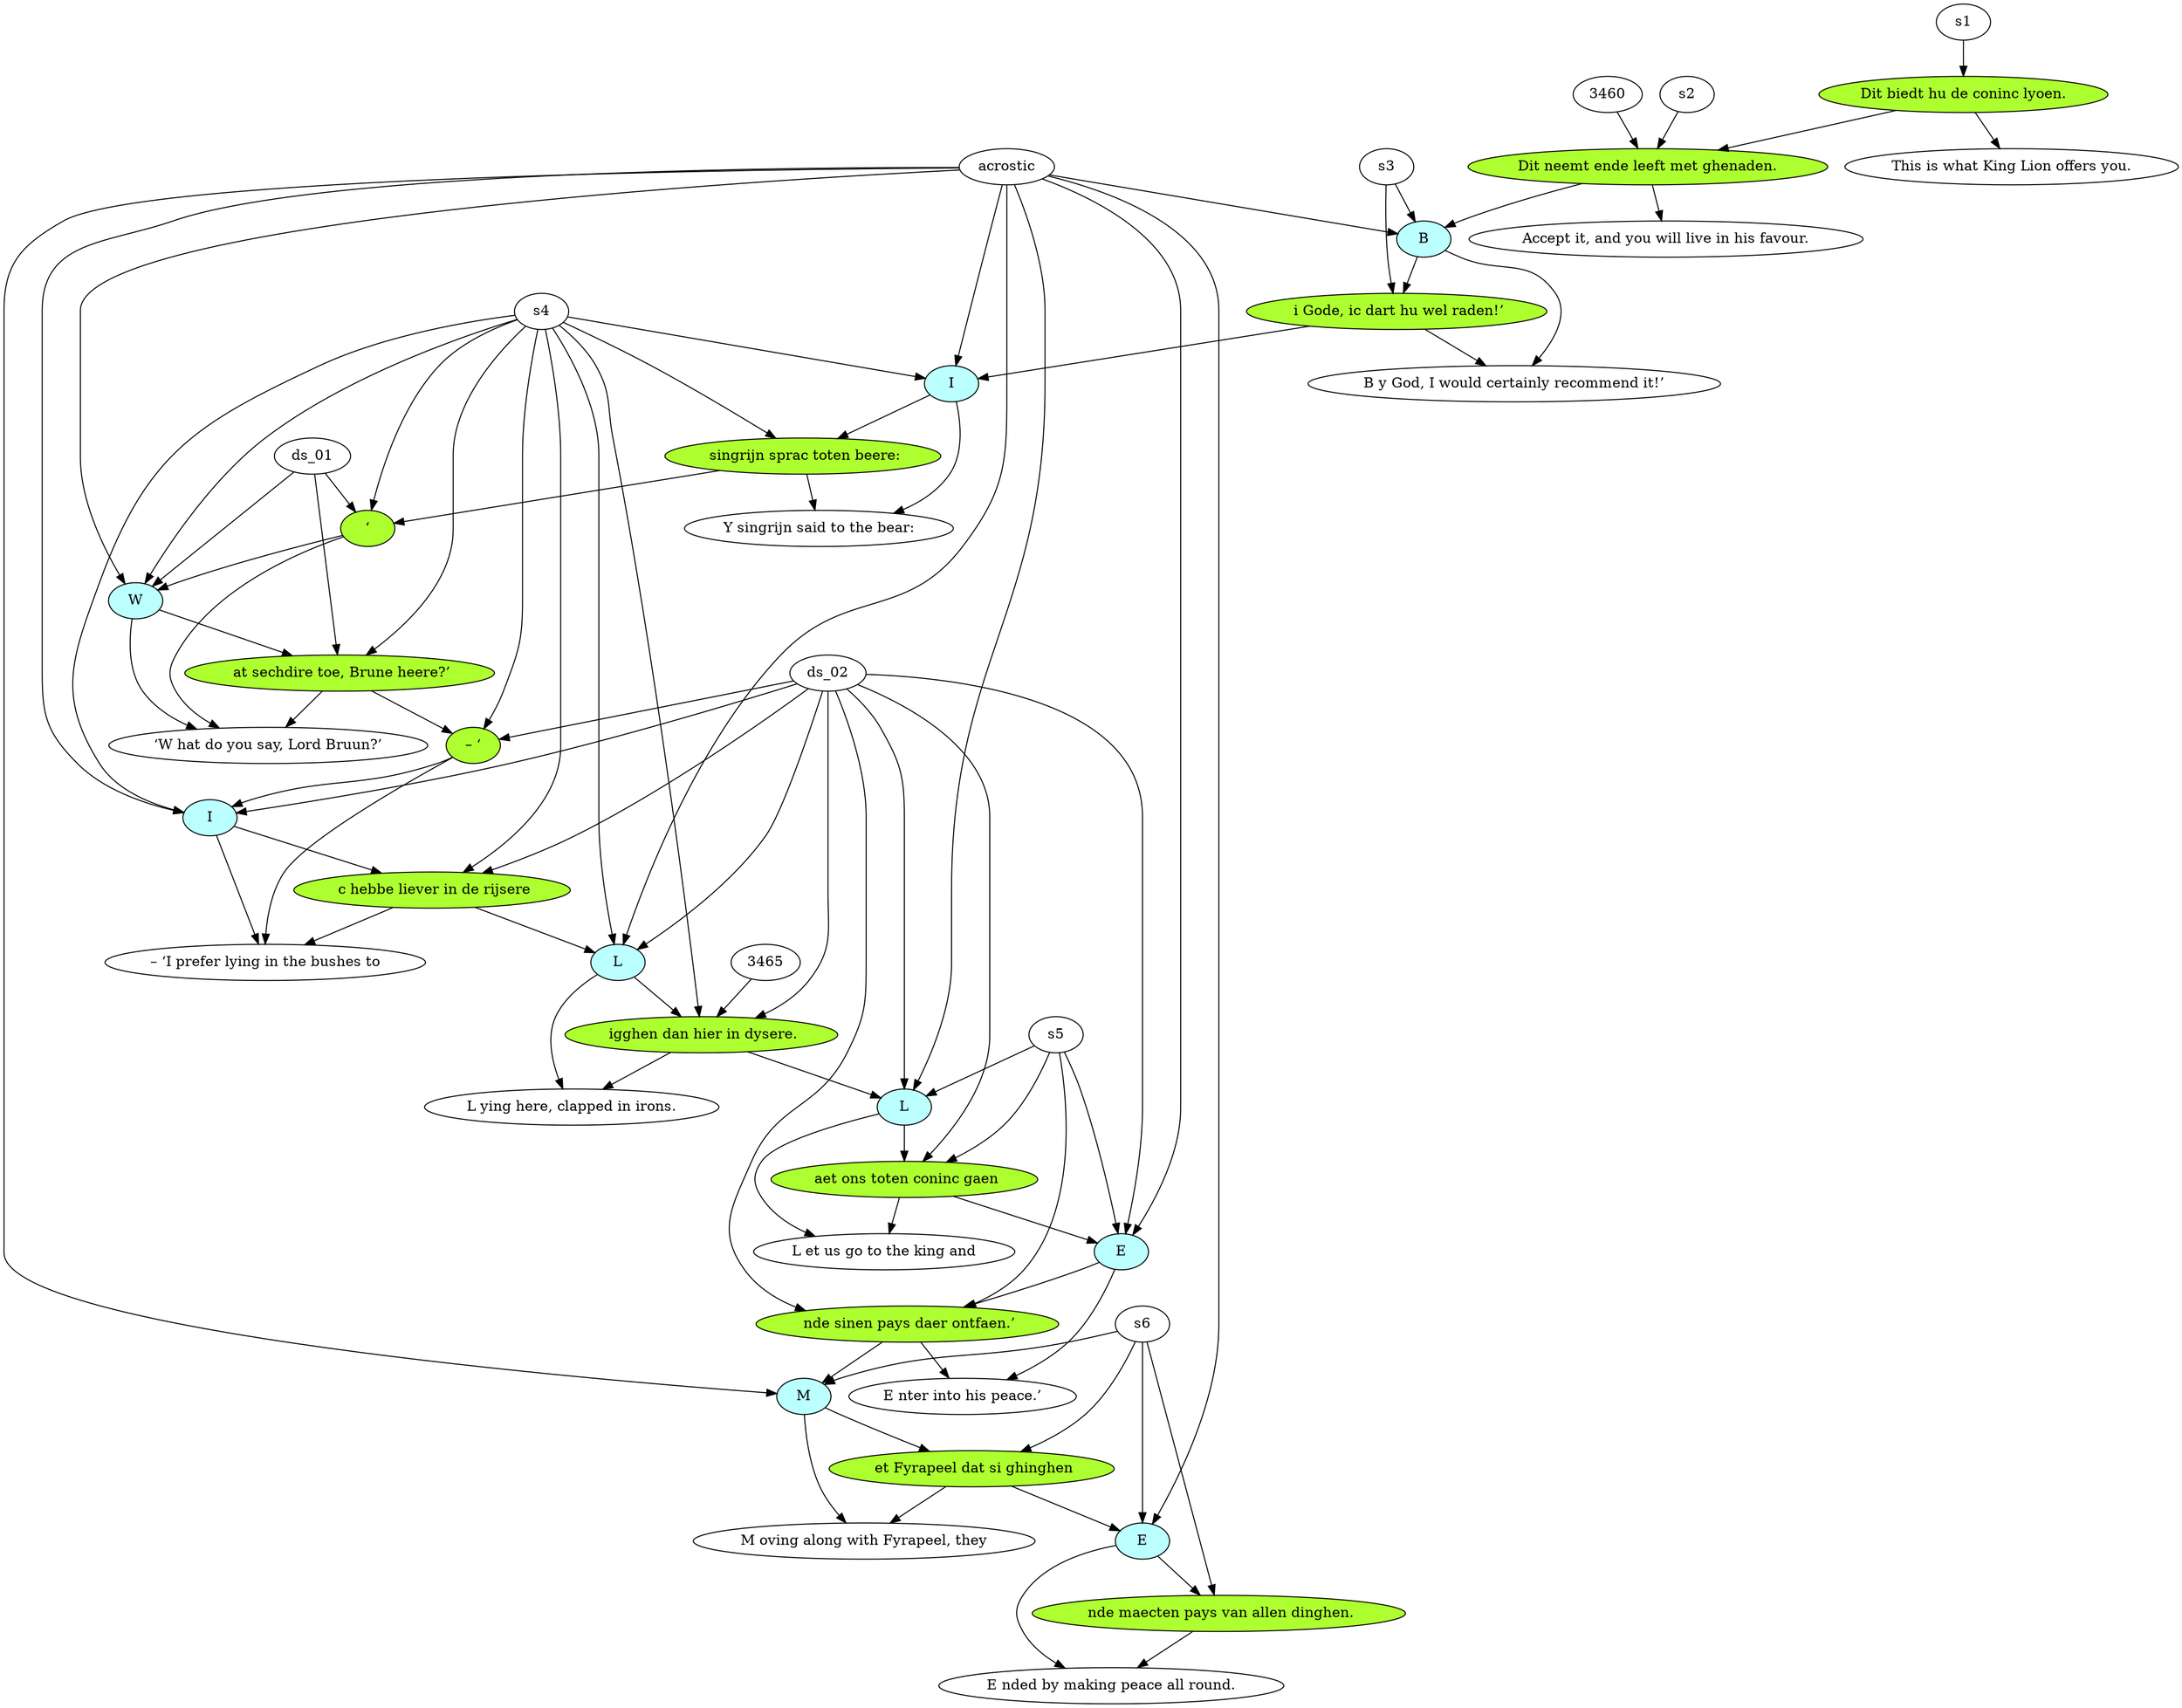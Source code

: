 digraph {
  v001 -> v002
  v002 -> ac01
  ac01 -> v003
  v003 -> ac02
  ac02 -> v004
  v004 -> v005_01
  v005_01 -> ac03
  ac03 -> v005_02
  v005_02 -> v006_01
  v006_01 -> ac04
  ac04 -> v006_02
  v006_02 -> ac05
  ac05 -> v007
  v007 -> ac06
  ac06 -> v008
  v008 -> ac07
  ac07 -> v009
  v009 -> ac08
  ac08 -> v010
  v010 -> ac09
  ac09 -> v011

  ln_v002 -> v002
  ln_v007 -> v007

  v001 -> t001
  v002 -> t002
  ac01 -> t003
  v003 -> t003
  ac02 -> t004
  v004 -> t004
  v005_01 -> t005
  ac03 -> t005
  v005_02 -> t005
  v006_01 -> t006
  ac04 -> t006
  v006_02 -> t006
  ac05 -> t007
  v007 -> t007
  ac06 -> t008
  v008 -> t008
  ac07 -> t009
  v009 -> t009
  ac08 -> t010
  v010 -> t010
  ac09 -> t011
  v011 -> t011

  s001 -> v001
  s002 -> v002
  s003 -> ac01
  s003 -> v003
  s004 -> ac02
  s004 -> v004
  s004 -> v005_01
  s004 -> ac03
  s004 -> v005_02
  s004 -> v006_01
  s004 -> ac04
  s004 -> v006_02
  s004 -> ac05
  s004 -> v007
  s005 -> ac06
  s005 -> v008
  s005 -> ac07
  s005 -> v009
  s006 -> ac08
  s006 -> v010
  s006 -> ac09
  s006 -> v011

  ac -> ac01
  ac -> ac02
  ac -> ac03
  ac -> ac04
  ac -> ac05
  ac -> ac06
  ac -> ac07
  ac -> ac08
  ac -> ac09

  ds_01 -> v005_01
  ds_01 -> ac03
  ds_01 -> v005_02

  ds_02 -> v006_01
  ds_02 -> ac04
  ds_02 -> v006_02
  ds_02 -> ac05
  ds_02 -> v007
  ds_02 -> ac06
  ds_02 -> v008
  ds_02 -> ac07
  ds_02 -> v009

  v001 [ label = "Dit biedt hu de coninc lyoen.",fillcolor="greenyellow",style="filled" ]
  v002 [ label = "Dit neemt ende leeft met ghenaden.",fillcolor="greenyellow",style="filled" ]
  ac01 [ label = "B",fillcolor="paleturquoise1",style="filled" ]
  v003 [ label = " i Gode, ic dart hu wel raden!’",fillcolor="greenyellow",style="filled" ]
  ac02 [ label = "I",fillcolor="paleturquoise1",style="filled" ]
  v004 [ label = " singrijn sprac toten beere:",fillcolor="greenyellow",style="filled" ]
  v005_01 [ label = "‘",fillcolor="greenyellow",style="filled" ]
  ac03 [ label = "W",fillcolor="paleturquoise1",style="filled" ]
  v005_02 [ label = " at sechdire toe, Brune heere?’",fillcolor="greenyellow",style="filled" ]
  v006_01 [ label = "– ‘",fillcolor="greenyellow",style="filled" ]
  ac04 [ label = "I",fillcolor="paleturquoise1",style="filled" ]
  v006_02 [ label = " c hebbe liever in de rijsere",fillcolor="greenyellow",style="filled" ]
  ac05 [ label = "L",fillcolor="paleturquoise1",style="filled" ]
  v007 [ label = " igghen dan hier in dysere.",fillcolor="greenyellow",style="filled" ]
  ac06 [ label = "L",fillcolor="paleturquoise1",style="filled" ]
  v008 [ label = " aet ons toten coninc gaen",fillcolor="greenyellow",style="filled" ]
  ac07 [ label = "E",fillcolor="paleturquoise1",style="filled" ]
  v009 [ label = " nde sinen pays daer ontfaen.’",fillcolor="greenyellow",style="filled" ]
  ac08 [ label = "M",fillcolor="paleturquoise1",style="filled" ]
  v010 [ label = " et Fyrapeel dat si ghinghen",fillcolor="greenyellow",style="filled" ]
  ac09 [ label = "E",fillcolor="paleturquoise1",style="filled" ]
  v011 [ label = " nde maecten pays van allen dinghen.",fillcolor="greenyellow",style="filled" ]

  ln_v002 [ label = "3460" ]
  ln_v007 [ label = "3465" ]

  t001 [ label = "This is what King Lion offers you." ]
  t002 [ label = "Accept it, and you will live in his favour." ]
  t003 [ label = "B y God, I would certainly recommend it!’" ]
  t004 [ label = "Y singrijn said to the bear:" ]
  t005 [ label = "‘W hat do you say, Lord Bruun?’" ]
  t006 [ label = "– ‘I prefer lying in the bushes to" ]
  t007 [ label = "L ying here, clapped in irons." ]
  t008 [ label = "L et us go to the king and" ]
  t009 [ label = "E nter into his peace.’" ]
  t010 [ label = "M oving along with Fyrapeel, they" ]
  t011 [ label = "E nded by making peace all round." ]

  s001 [ label = "s1" ]
  s002 [ label = "s2" ]
  s003 [ label = "s3" ]
  s004 [ label = "s4" ]
  s005 [ label = "s5" ]
  s006 [ label = "s6" ]

  ac [ label = "acrostic" ]
}
